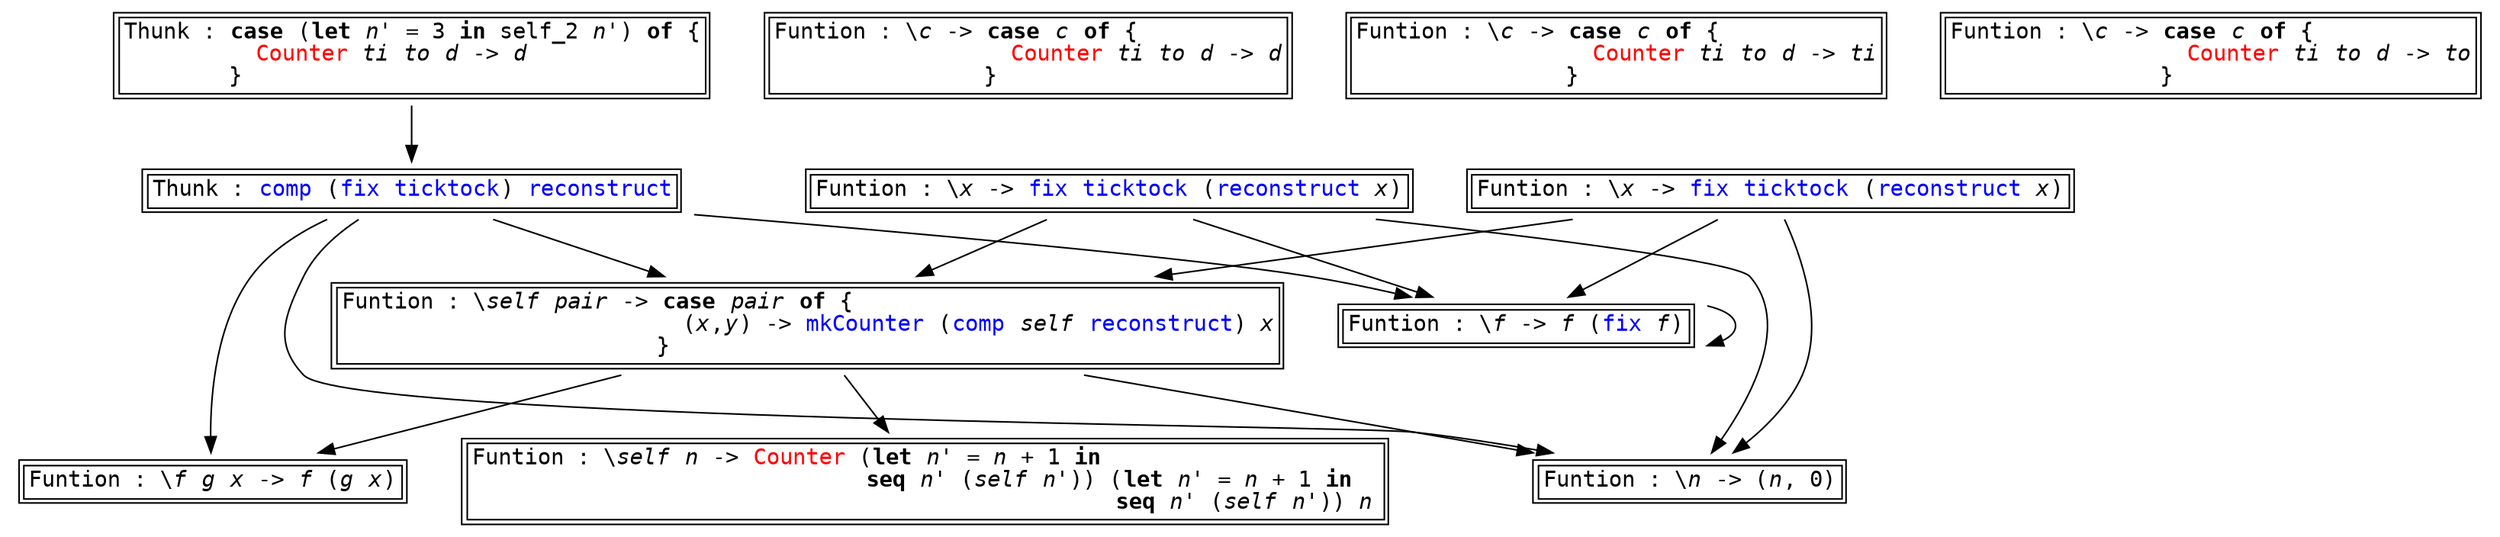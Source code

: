 digraph G {
node [ fontname=monospace, shape=plaintext ];
s0[label=<<TABLE ALIGN="LEFT"><TR><TD BALIGN="LEFT" ALIGN="LEFT">Funtion&nbsp;:&nbsp;\<I>f</I>&nbsp;<I>g</I>&nbsp;<I>x</I>&nbsp;-&gt;&nbsp;<I>f</I>&nbsp;(<I>g</I>&nbsp;<I>x</I>)<BR /></TD></TR></TABLE>>];
s0;
s1[label=<<TABLE ALIGN="LEFT"><TR><TD BALIGN="LEFT" ALIGN="LEFT">Funtion&nbsp;:&nbsp;\<I>c</I>&nbsp;-&gt;&nbsp;<B>case</B>&nbsp;<I>c</I>&nbsp;<B>of</B>&nbsp;{&nbsp;&nbsp;&nbsp;&nbsp;&nbsp;&nbsp;&nbsp;&nbsp;&nbsp;&nbsp;&nbsp;<BR />&nbsp;&nbsp;&nbsp;&nbsp;&nbsp;&nbsp;&nbsp;&nbsp;&nbsp;&nbsp;&nbsp;&nbsp;&nbsp;&nbsp;&nbsp;&nbsp;&nbsp;&nbsp;<FONT COLOR="red">Counter</FONT>&nbsp;<I>ti</I>&nbsp;<I>to</I>&nbsp;<I>d</I>&nbsp;-&gt;&nbsp;<I>d</I><BR />&nbsp;&nbsp;&nbsp;&nbsp;&nbsp;&nbsp;&nbsp;&nbsp;&nbsp;&nbsp;&nbsp;&nbsp;&nbsp;&nbsp;&nbsp;&nbsp;}&nbsp;&nbsp;&nbsp;&nbsp;&nbsp;&nbsp;&nbsp;&nbsp;&nbsp;&nbsp;&nbsp;&nbsp;&nbsp;&nbsp;&nbsp;&nbsp;&nbsp;&nbsp;&nbsp;&nbsp;&nbsp;<BR /></TD></TR></TABLE>>];
s1;
s2[label=<<TABLE ALIGN="LEFT"><TR><TD BALIGN="LEFT" ALIGN="LEFT">Funtion&nbsp;:&nbsp;\<I>f</I>&nbsp;-&gt;&nbsp;<I>f</I>&nbsp;(<FONT COLOR="blue">fix</FONT>&nbsp;<I>f</I>)<BR /></TD></TR></TABLE>>];
s2 -> s2;
s3[label=<<TABLE ALIGN="LEFT"><TR><TD BALIGN="LEFT" ALIGN="LEFT">Thunk&nbsp;:&nbsp;<B>case</B>&nbsp;(<B>let</B>&nbsp;<I>n'</I>&nbsp;=&nbsp;3&nbsp;<B>in</B>&nbsp;self_2&nbsp;<I>n'</I>)&nbsp;<B>of</B>&nbsp;{<BR />&nbsp;&nbsp;&nbsp;&nbsp;&nbsp;&nbsp;&nbsp;&nbsp;&nbsp;&nbsp;<FONT COLOR="red">Counter</FONT>&nbsp;<I>ti</I>&nbsp;<I>to</I>&nbsp;<I>d</I>&nbsp;-&gt;&nbsp;<I>d</I>&nbsp;&nbsp;&nbsp;&nbsp;&nbsp;&nbsp;&nbsp;&nbsp;&nbsp;&nbsp;&nbsp;&nbsp;&nbsp;<BR />&nbsp;&nbsp;&nbsp;&nbsp;&nbsp;&nbsp;&nbsp;&nbsp;}&nbsp;&nbsp;&nbsp;&nbsp;&nbsp;&nbsp;&nbsp;&nbsp;&nbsp;&nbsp;&nbsp;&nbsp;&nbsp;&nbsp;&nbsp;&nbsp;&nbsp;&nbsp;&nbsp;&nbsp;&nbsp;&nbsp;&nbsp;&nbsp;&nbsp;&nbsp;&nbsp;&nbsp;&nbsp;&nbsp;&nbsp;&nbsp;&nbsp;&nbsp;<BR /></TD></TR></TABLE>>];
s3 -> s11;
s4[label=<<TABLE ALIGN="LEFT"><TR><TD BALIGN="LEFT" ALIGN="LEFT">Funtion&nbsp;:&nbsp;\<I>self</I>&nbsp;<I>n</I>&nbsp;-&gt;&nbsp;<FONT COLOR="red">Counter</FONT>&nbsp;(<B>let</B>&nbsp;<I>n'</I>&nbsp;=&nbsp;<I>n</I>&nbsp;+&nbsp;1&nbsp;<B>in</B>&nbsp;&nbsp;&nbsp;&nbsp;&nbsp;&nbsp;&nbsp;&nbsp;&nbsp;&nbsp;&nbsp;&nbsp;&nbsp;&nbsp;&nbsp;&nbsp;&nbsp;&nbsp;&nbsp;&nbsp;&nbsp;<BR />&nbsp;&nbsp;&nbsp;&nbsp;&nbsp;&nbsp;&nbsp;&nbsp;&nbsp;&nbsp;&nbsp;&nbsp;&nbsp;&nbsp;&nbsp;&nbsp;&nbsp;&nbsp;&nbsp;&nbsp;&nbsp;&nbsp;&nbsp;&nbsp;&nbsp;&nbsp;&nbsp;&nbsp;&nbsp;&nbsp;<B>seq</B>&nbsp;<I>n'</I>&nbsp;(<I>self</I>&nbsp;<I>n'</I>))&nbsp;(<B>let</B>&nbsp;<I>n'</I>&nbsp;=&nbsp;<I>n</I>&nbsp;+&nbsp;1&nbsp;<B>in</B>&nbsp;&nbsp;<BR />&nbsp;&nbsp;&nbsp;&nbsp;&nbsp;&nbsp;&nbsp;&nbsp;&nbsp;&nbsp;&nbsp;&nbsp;&nbsp;&nbsp;&nbsp;&nbsp;&nbsp;&nbsp;&nbsp;&nbsp;&nbsp;&nbsp;&nbsp;&nbsp;&nbsp;&nbsp;&nbsp;&nbsp;&nbsp;&nbsp;&nbsp;&nbsp;&nbsp;&nbsp;&nbsp;&nbsp;&nbsp;&nbsp;&nbsp;&nbsp;&nbsp;&nbsp;&nbsp;&nbsp;&nbsp;&nbsp;&nbsp;&nbsp;&nbsp;<B>seq</B>&nbsp;<I>n'</I>&nbsp;(<I>self</I>&nbsp;<I>n'</I>))&nbsp;<I>n</I><BR /></TD></TR></TABLE>>];
s4;
s5[label=<<TABLE ALIGN="LEFT"><TR><TD BALIGN="LEFT" ALIGN="LEFT">Funtion&nbsp;:&nbsp;\<I>n</I>&nbsp;-&gt;&nbsp;(<I>n</I>,&nbsp;0)<BR /></TD></TR></TABLE>>];
s5;
s6[label=<<TABLE ALIGN="LEFT"><TR><TD BALIGN="LEFT" ALIGN="LEFT">Funtion&nbsp;:&nbsp;\<I>c</I>&nbsp;-&gt;&nbsp;<B>case</B>&nbsp;<I>c</I>&nbsp;<B>of</B>&nbsp;{&nbsp;&nbsp;&nbsp;&nbsp;&nbsp;&nbsp;&nbsp;&nbsp;&nbsp;&nbsp;&nbsp;&nbsp;<BR />&nbsp;&nbsp;&nbsp;&nbsp;&nbsp;&nbsp;&nbsp;&nbsp;&nbsp;&nbsp;&nbsp;&nbsp;&nbsp;&nbsp;&nbsp;&nbsp;&nbsp;&nbsp;<FONT COLOR="red">Counter</FONT>&nbsp;<I>ti</I>&nbsp;<I>to</I>&nbsp;<I>d</I>&nbsp;-&gt;&nbsp;<I>ti</I><BR />&nbsp;&nbsp;&nbsp;&nbsp;&nbsp;&nbsp;&nbsp;&nbsp;&nbsp;&nbsp;&nbsp;&nbsp;&nbsp;&nbsp;&nbsp;&nbsp;}&nbsp;&nbsp;&nbsp;&nbsp;&nbsp;&nbsp;&nbsp;&nbsp;&nbsp;&nbsp;&nbsp;&nbsp;&nbsp;&nbsp;&nbsp;&nbsp;&nbsp;&nbsp;&nbsp;&nbsp;&nbsp;&nbsp;<BR /></TD></TR></TABLE>>];
s6;
s7[label=<<TABLE ALIGN="LEFT"><TR><TD BALIGN="LEFT" ALIGN="LEFT">Funtion&nbsp;:&nbsp;\<I>self</I>&nbsp;<I>pair</I>&nbsp;-&gt;&nbsp;<B>case</B>&nbsp;<I>pair</I>&nbsp;<B>of</B>&nbsp;{&nbsp;&nbsp;&nbsp;&nbsp;&nbsp;&nbsp;&nbsp;&nbsp;&nbsp;&nbsp;&nbsp;&nbsp;&nbsp;&nbsp;&nbsp;&nbsp;&nbsp;&nbsp;&nbsp;&nbsp;&nbsp;&nbsp;&nbsp;&nbsp;&nbsp;&nbsp;&nbsp;&nbsp;&nbsp;&nbsp;&nbsp;&nbsp;<BR />&nbsp;&nbsp;&nbsp;&nbsp;&nbsp;&nbsp;&nbsp;&nbsp;&nbsp;&nbsp;&nbsp;&nbsp;&nbsp;&nbsp;&nbsp;&nbsp;&nbsp;&nbsp;&nbsp;&nbsp;&nbsp;&nbsp;&nbsp;&nbsp;&nbsp;&nbsp;(<I>x</I>,<I>y</I>)&nbsp;-&gt;&nbsp;<FONT COLOR="blue">mkCounter</FONT>&nbsp;(<FONT COLOR="blue">comp</FONT>&nbsp;<I>self</I>&nbsp;<FONT COLOR="blue">reconstruct</FONT>)&nbsp;<I>x</I><BR />&nbsp;&nbsp;&nbsp;&nbsp;&nbsp;&nbsp;&nbsp;&nbsp;&nbsp;&nbsp;&nbsp;&nbsp;&nbsp;&nbsp;&nbsp;&nbsp;&nbsp;&nbsp;&nbsp;&nbsp;&nbsp;&nbsp;&nbsp;&nbsp;}&nbsp;&nbsp;&nbsp;&nbsp;&nbsp;&nbsp;&nbsp;&nbsp;&nbsp;&nbsp;&nbsp;&nbsp;&nbsp;&nbsp;&nbsp;&nbsp;&nbsp;&nbsp;&nbsp;&nbsp;&nbsp;&nbsp;&nbsp;&nbsp;&nbsp;&nbsp;&nbsp;&nbsp;&nbsp;&nbsp;&nbsp;&nbsp;&nbsp;&nbsp;&nbsp;&nbsp;&nbsp;&nbsp;&nbsp;&nbsp;&nbsp;&nbsp;&nbsp;&nbsp;&nbsp;<BR /></TD></TR></TABLE>>];
s7 -> s0, s4, s5;
s8[label=<<TABLE ALIGN="LEFT"><TR><TD BALIGN="LEFT" ALIGN="LEFT">Funtion&nbsp;:&nbsp;\<I>c</I>&nbsp;-&gt;&nbsp;<B>case</B>&nbsp;<I>c</I>&nbsp;<B>of</B>&nbsp;{&nbsp;&nbsp;&nbsp;&nbsp;&nbsp;&nbsp;&nbsp;&nbsp;&nbsp;&nbsp;&nbsp;&nbsp;<BR />&nbsp;&nbsp;&nbsp;&nbsp;&nbsp;&nbsp;&nbsp;&nbsp;&nbsp;&nbsp;&nbsp;&nbsp;&nbsp;&nbsp;&nbsp;&nbsp;&nbsp;&nbsp;<FONT COLOR="red">Counter</FONT>&nbsp;<I>ti</I>&nbsp;<I>to</I>&nbsp;<I>d</I>&nbsp;-&gt;&nbsp;<I>to</I><BR />&nbsp;&nbsp;&nbsp;&nbsp;&nbsp;&nbsp;&nbsp;&nbsp;&nbsp;&nbsp;&nbsp;&nbsp;&nbsp;&nbsp;&nbsp;&nbsp;}&nbsp;&nbsp;&nbsp;&nbsp;&nbsp;&nbsp;&nbsp;&nbsp;&nbsp;&nbsp;&nbsp;&nbsp;&nbsp;&nbsp;&nbsp;&nbsp;&nbsp;&nbsp;&nbsp;&nbsp;&nbsp;&nbsp;<BR /></TD></TR></TABLE>>];
s8;
s9[label=<<TABLE ALIGN="LEFT"><TR><TD BALIGN="LEFT" ALIGN="LEFT">Funtion&nbsp;:&nbsp;\<I>x</I>&nbsp;-&gt;&nbsp;<FONT COLOR="blue">fix</FONT>&nbsp;<FONT COLOR="blue">ticktock</FONT>&nbsp;(<FONT COLOR="blue">reconstruct</FONT>&nbsp;<I>x</I>)<BR /></TD></TR></TABLE>>];
s9 -> s2, s5, s7;
s10[label=<<TABLE ALIGN="LEFT"><TR><TD BALIGN="LEFT" ALIGN="LEFT">Funtion&nbsp;:&nbsp;\<I>x</I>&nbsp;-&gt;&nbsp;<FONT COLOR="blue">fix</FONT>&nbsp;<FONT COLOR="blue">ticktock</FONT>&nbsp;(<FONT COLOR="blue">reconstruct</FONT>&nbsp;<I>x</I>)<BR /></TD></TR></TABLE>>];
s10 -> s2, s5, s7;
s11[label=<<TABLE ALIGN="LEFT"><TR><TD BALIGN="LEFT" ALIGN="LEFT">Thunk&nbsp;:&nbsp;<FONT COLOR="blue">comp</FONT>&nbsp;(<FONT COLOR="blue">fix</FONT>&nbsp;<FONT COLOR="blue">ticktock</FONT>)&nbsp;<FONT COLOR="blue">reconstruct</FONT><BR /></TD></TR></TABLE>>];
s11 -> s0, s2, s5, s7;
}